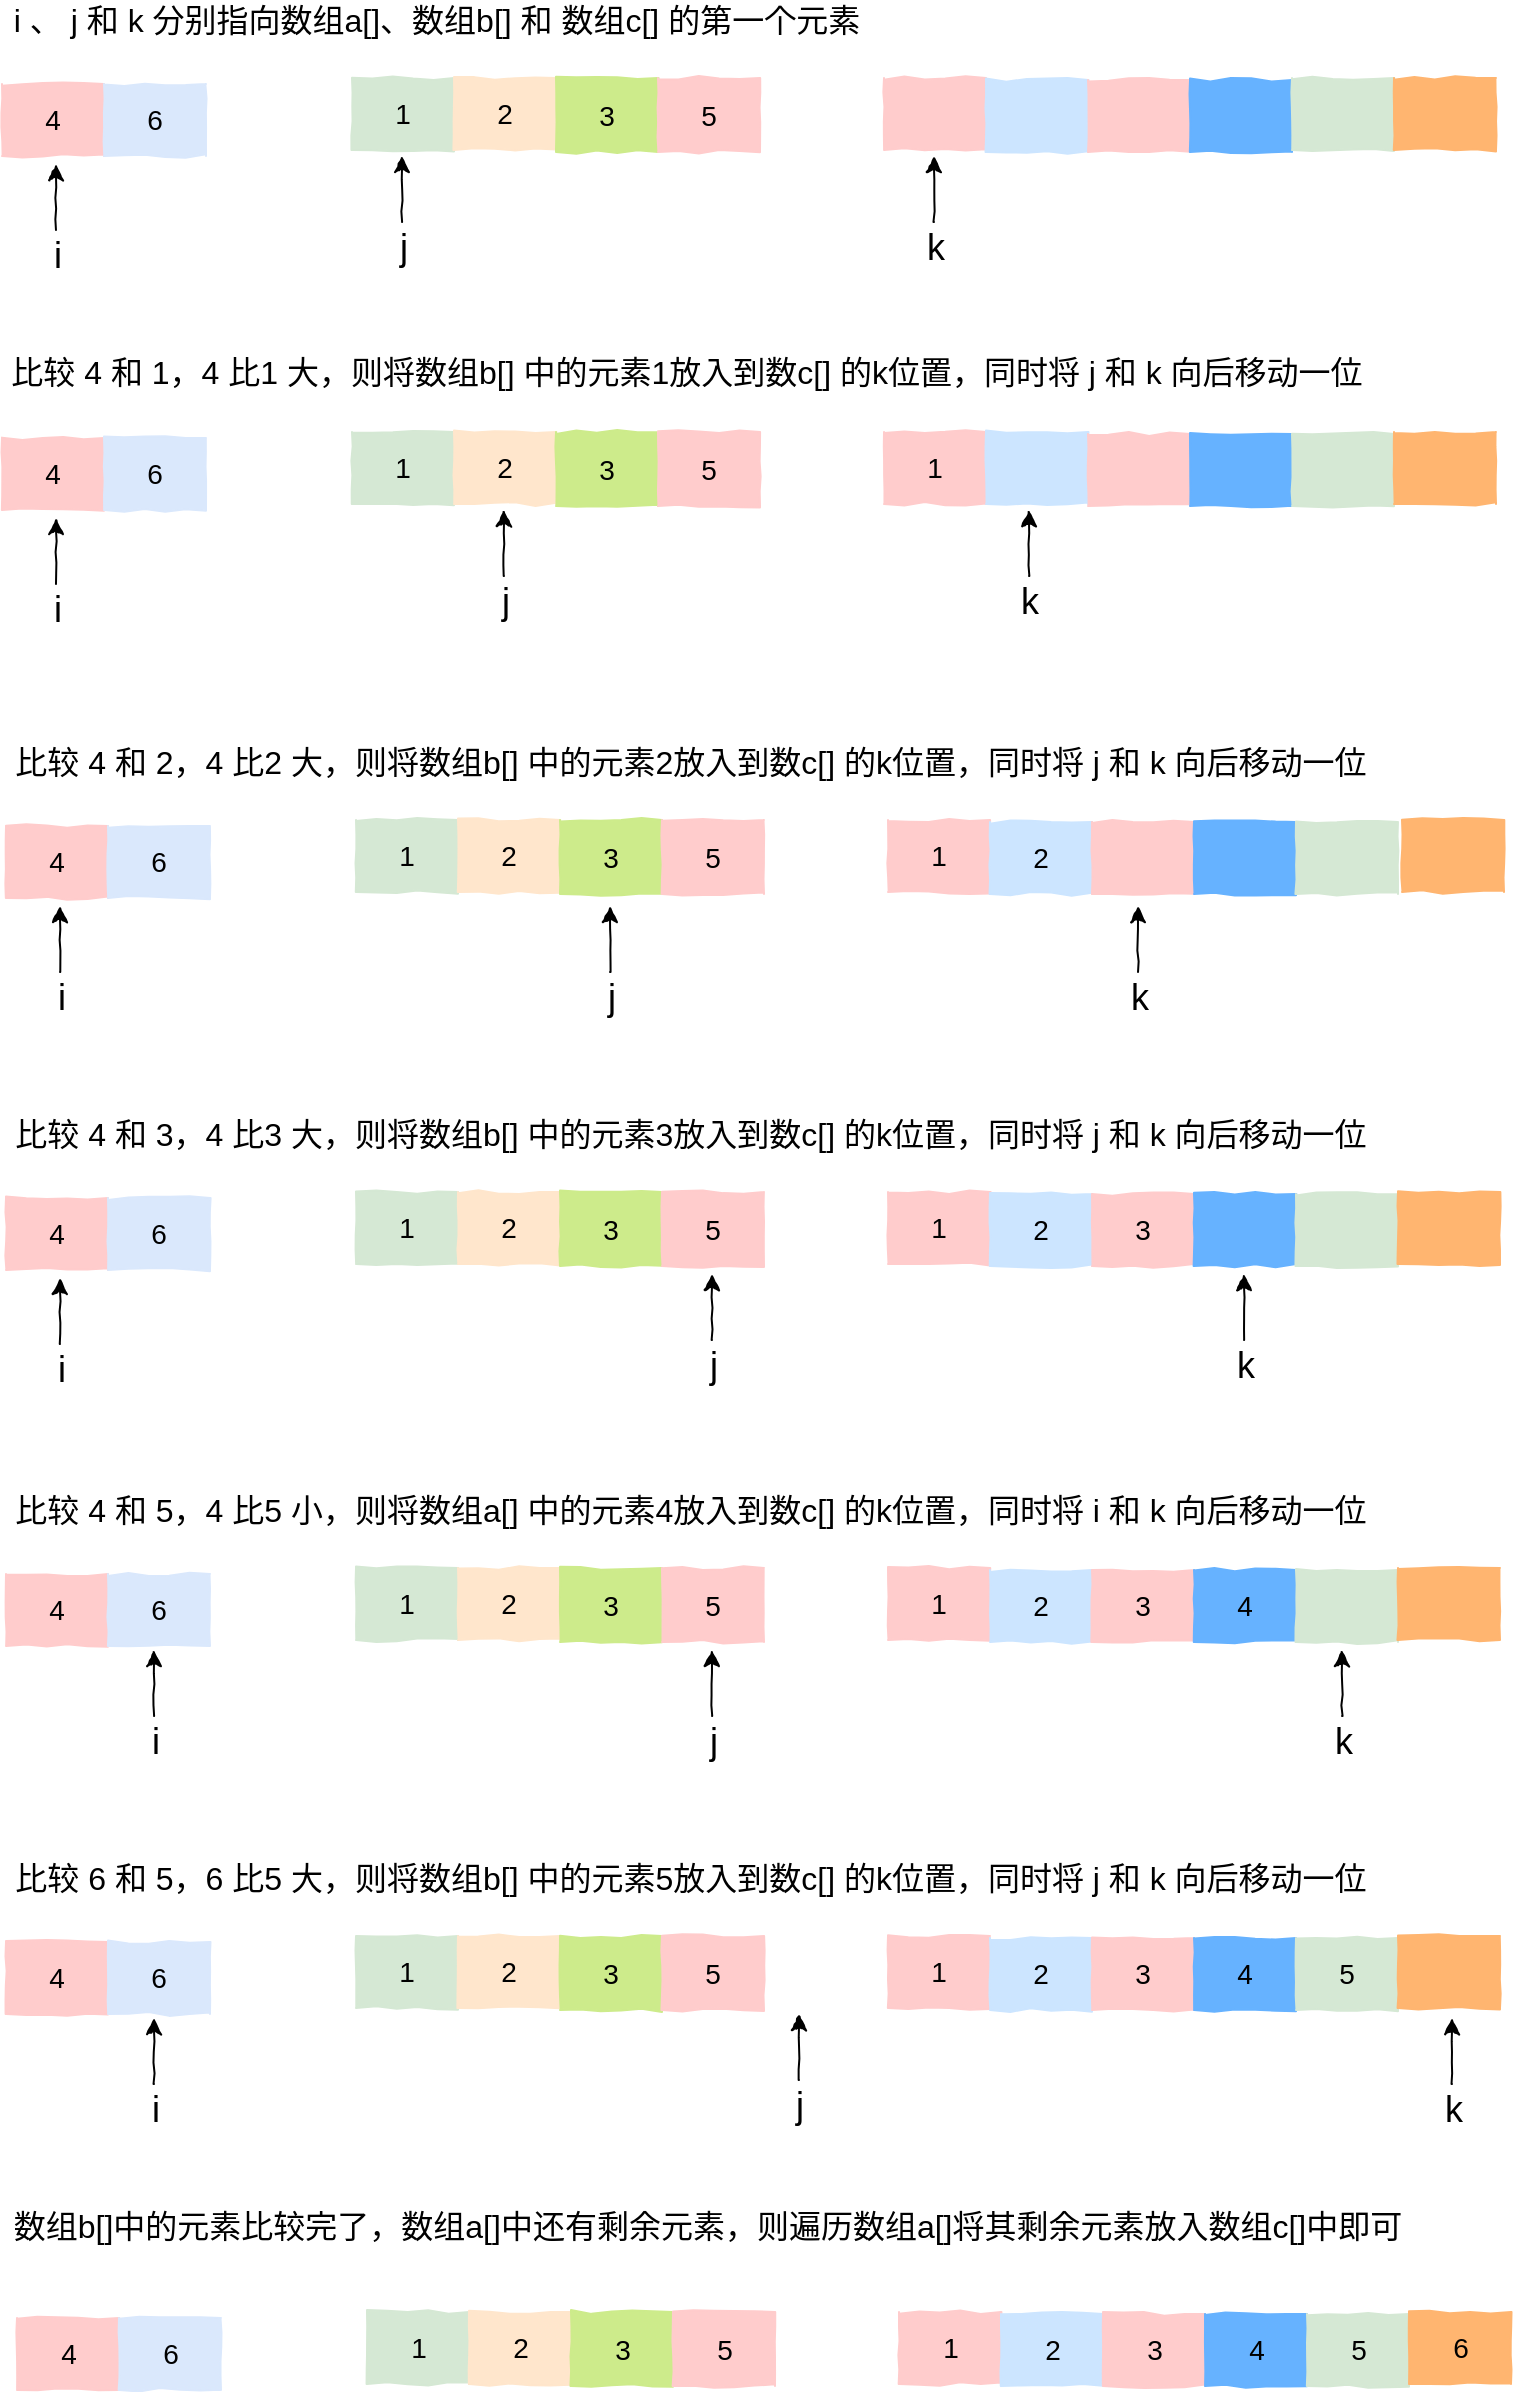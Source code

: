 <mxfile version="14.1.2" type="github">
  <diagram id="YcBfiyrwg4JbPuCtwZ64" name="Page-1">
    <mxGraphModel dx="1004" dy="547" grid="0" gridSize="10" guides="1" tooltips="1" connect="1" arrows="1" fold="1" page="1" pageScale="1" pageWidth="1100" pageHeight="1600" math="0" shadow="0">
      <root>
        <mxCell id="0" />
        <mxCell id="1" parent="0" />
        <mxCell id="HSPPrM_fJ0phIz9tJUER-13" value="&lt;font style=&quot;font-size: 14px&quot;&gt;4&lt;/font&gt;" style="rounded=0;whiteSpace=wrap;html=1;comic=1;strokeColor=#FFCCCC;fillColor=#FFCCCC;" vertex="1" parent="1">
          <mxGeometry x="92" y="356" width="51" height="36" as="geometry" />
        </mxCell>
        <mxCell id="HSPPrM_fJ0phIz9tJUER-15" value="&lt;font style=&quot;font-size: 14px&quot;&gt;6&lt;/font&gt;" style="rounded=0;whiteSpace=wrap;html=1;comic=1;fillColor=#dae8fc;strokeColor=#DAE8FC;" vertex="1" parent="1">
          <mxGeometry x="143" y="356" width="51" height="36" as="geometry" />
        </mxCell>
        <mxCell id="HSPPrM_fJ0phIz9tJUER-16" value="&lt;font style=&quot;font-size: 14px&quot;&gt;1&lt;/font&gt;" style="rounded=0;whiteSpace=wrap;html=1;comic=1;fillColor=#d5e8d4;strokeColor=#D5E8D4;" vertex="1" parent="1">
          <mxGeometry x="267" y="353" width="51" height="36" as="geometry" />
        </mxCell>
        <mxCell id="HSPPrM_fJ0phIz9tJUER-17" value="&lt;font style=&quot;font-size: 14px&quot;&gt;2&lt;/font&gt;" style="rounded=0;whiteSpace=wrap;html=1;comic=1;fillColor=#ffe6cc;strokeColor=#FFE6CC;" vertex="1" parent="1">
          <mxGeometry x="318" y="353" width="51" height="36" as="geometry" />
        </mxCell>
        <mxCell id="HSPPrM_fJ0phIz9tJUER-19" value="&lt;font style=&quot;font-size: 14px&quot;&gt;3&lt;/font&gt;" style="rounded=0;whiteSpace=wrap;html=1;comic=1;fillColor=#cdeb8b;strokeColor=#CDEB8B;" vertex="1" parent="1">
          <mxGeometry x="369" y="353" width="51" height="37" as="geometry" />
        </mxCell>
        <mxCell id="HSPPrM_fJ0phIz9tJUER-20" value="&lt;font style=&quot;font-size: 14px&quot;&gt;5&lt;/font&gt;" style="rounded=0;whiteSpace=wrap;html=1;comic=1;fillColor=#ffcccc;strokeColor=#FFCCCC;" vertex="1" parent="1">
          <mxGeometry x="420" y="353" width="51" height="37" as="geometry" />
        </mxCell>
        <mxCell id="HSPPrM_fJ0phIz9tJUER-21" value="&lt;font style=&quot;font-size: 14px&quot;&gt;1&lt;/font&gt;" style="rounded=0;whiteSpace=wrap;html=1;comic=1;strokeColor=#FFCCCC;fillColor=#FFCCCC;" vertex="1" parent="1">
          <mxGeometry x="533" y="353" width="51" height="36" as="geometry" />
        </mxCell>
        <mxCell id="HSPPrM_fJ0phIz9tJUER-22" value="" style="rounded=0;whiteSpace=wrap;html=1;comic=1;fillColor=#cce5ff;strokeColor=#CCE5FF;" vertex="1" parent="1">
          <mxGeometry x="584" y="353" width="51" height="36" as="geometry" />
        </mxCell>
        <mxCell id="HSPPrM_fJ0phIz9tJUER-24" value="" style="rounded=0;whiteSpace=wrap;html=1;comic=1;fillColor=#FFCCCC;strokeColor=#FFCCCC;" vertex="1" parent="1">
          <mxGeometry x="635" y="354" width="51" height="36" as="geometry" />
        </mxCell>
        <mxCell id="HSPPrM_fJ0phIz9tJUER-27" value="" style="rounded=0;whiteSpace=wrap;html=1;comic=1;fillColor=#66B2FF;strokeColor=#66B2FF;" vertex="1" parent="1">
          <mxGeometry x="686" y="354" width="51" height="36" as="geometry" />
        </mxCell>
        <mxCell id="HSPPrM_fJ0phIz9tJUER-32" value="" style="endArrow=classic;html=1;shadow=0;comic=1;" edge="1" parent="1">
          <mxGeometry width="50" height="50" relative="1" as="geometry">
            <mxPoint x="119" y="429" as="sourcePoint" />
            <mxPoint x="119" y="396" as="targetPoint" />
          </mxGeometry>
        </mxCell>
        <mxCell id="HSPPrM_fJ0phIz9tJUER-33" value="&lt;font style=&quot;font-size: 18px&quot;&gt;i&lt;/font&gt;" style="text;html=1;strokeColor=none;fillColor=none;align=center;verticalAlign=middle;whiteSpace=wrap;rounded=0;comic=1;" vertex="1" parent="1">
          <mxGeometry x="99.5" y="432" width="40" height="20" as="geometry" />
        </mxCell>
        <mxCell id="HSPPrM_fJ0phIz9tJUER-34" value="" style="endArrow=classic;html=1;shadow=0;comic=1;" edge="1" parent="1">
          <mxGeometry width="50" height="50" relative="1" as="geometry">
            <mxPoint x="343" y="425" as="sourcePoint" />
            <mxPoint x="343" y="392" as="targetPoint" />
          </mxGeometry>
        </mxCell>
        <mxCell id="HSPPrM_fJ0phIz9tJUER-35" value="&lt;font style=&quot;font-size: 18px&quot;&gt;j&lt;/font&gt;" style="text;html=1;strokeColor=none;fillColor=none;align=center;verticalAlign=middle;whiteSpace=wrap;rounded=0;comic=1;" vertex="1" parent="1">
          <mxGeometry x="323.5" y="428" width="40" height="20" as="geometry" />
        </mxCell>
        <mxCell id="HSPPrM_fJ0phIz9tJUER-37" value="&lt;font style=&quot;font-size: 16px&quot;&gt;i 、 j 和 k 分别指向数组a[]、数组b[] 和 数组c[] 的第一个元素&lt;/font&gt;" style="text;html=1;align=center;verticalAlign=middle;resizable=0;points=[];autosize=1;" vertex="1" parent="1">
          <mxGeometry x="92" y="137" width="433" height="19" as="geometry" />
        </mxCell>
        <mxCell id="HSPPrM_fJ0phIz9tJUER-38" value="&lt;font style=&quot;font-size: 14px&quot;&gt;4&lt;/font&gt;" style="rounded=0;whiteSpace=wrap;html=1;comic=1;strokeColor=#FFCCCC;fillColor=#FFCCCC;" vertex="1" parent="1">
          <mxGeometry x="94" y="550" width="51" height="36" as="geometry" />
        </mxCell>
        <mxCell id="HSPPrM_fJ0phIz9tJUER-39" value="&lt;font style=&quot;font-size: 14px&quot;&gt;6&lt;/font&gt;" style="rounded=0;whiteSpace=wrap;html=1;comic=1;fillColor=#dae8fc;strokeColor=#DAE8FC;" vertex="1" parent="1">
          <mxGeometry x="145" y="550" width="51" height="36" as="geometry" />
        </mxCell>
        <mxCell id="HSPPrM_fJ0phIz9tJUER-40" value="&lt;font style=&quot;font-size: 14px&quot;&gt;1&lt;/font&gt;" style="rounded=0;whiteSpace=wrap;html=1;comic=1;fillColor=#d5e8d4;strokeColor=#D5E8D4;" vertex="1" parent="1">
          <mxGeometry x="269" y="547" width="51" height="36" as="geometry" />
        </mxCell>
        <mxCell id="HSPPrM_fJ0phIz9tJUER-41" value="&lt;font style=&quot;font-size: 14px&quot;&gt;2&lt;/font&gt;" style="rounded=0;whiteSpace=wrap;html=1;comic=1;fillColor=#ffe6cc;strokeColor=#FFE6CC;" vertex="1" parent="1">
          <mxGeometry x="320" y="547" width="51" height="36" as="geometry" />
        </mxCell>
        <mxCell id="HSPPrM_fJ0phIz9tJUER-42" value="&lt;font style=&quot;font-size: 14px&quot;&gt;3&lt;/font&gt;" style="rounded=0;whiteSpace=wrap;html=1;comic=1;fillColor=#cdeb8b;strokeColor=#CDEB8B;" vertex="1" parent="1">
          <mxGeometry x="371" y="547" width="51" height="37" as="geometry" />
        </mxCell>
        <mxCell id="HSPPrM_fJ0phIz9tJUER-43" value="&lt;font style=&quot;font-size: 14px&quot;&gt;5&lt;/font&gt;" style="rounded=0;whiteSpace=wrap;html=1;comic=1;fillColor=#FFCCCC;strokeColor=#FFCCCC;" vertex="1" parent="1">
          <mxGeometry x="422" y="547" width="51" height="37" as="geometry" />
        </mxCell>
        <mxCell id="HSPPrM_fJ0phIz9tJUER-44" value="&lt;font style=&quot;font-size: 14px&quot;&gt;1&lt;/font&gt;" style="rounded=0;whiteSpace=wrap;html=1;comic=1;strokeColor=#FFCCCC;fillColor=#FFCCCC;" vertex="1" parent="1">
          <mxGeometry x="535" y="547" width="51" height="36" as="geometry" />
        </mxCell>
        <mxCell id="HSPPrM_fJ0phIz9tJUER-45" value="&lt;font style=&quot;font-size: 14px&quot;&gt;2&lt;/font&gt;" style="rounded=0;whiteSpace=wrap;html=1;comic=1;fillColor=#cce5ff;strokeColor=#CCE5FF;" vertex="1" parent="1">
          <mxGeometry x="586" y="548" width="51" height="36" as="geometry" />
        </mxCell>
        <mxCell id="HSPPrM_fJ0phIz9tJUER-46" value="" style="rounded=0;whiteSpace=wrap;html=1;comic=1;fillColor=#FFCCCC;strokeColor=#FFCCCC;" vertex="1" parent="1">
          <mxGeometry x="637" y="548" width="51" height="36" as="geometry" />
        </mxCell>
        <mxCell id="HSPPrM_fJ0phIz9tJUER-47" value="" style="rounded=0;whiteSpace=wrap;html=1;comic=1;fillColor=#66B2FF;strokeColor=#66B2FF;" vertex="1" parent="1">
          <mxGeometry x="688" y="548" width="51" height="36" as="geometry" />
        </mxCell>
        <mxCell id="HSPPrM_fJ0phIz9tJUER-48" value="" style="endArrow=classic;html=1;shadow=0;comic=1;" edge="1" parent="1">
          <mxGeometry width="50" height="50" relative="1" as="geometry">
            <mxPoint x="121" y="623" as="sourcePoint" />
            <mxPoint x="121" y="590" as="targetPoint" />
          </mxGeometry>
        </mxCell>
        <mxCell id="HSPPrM_fJ0phIz9tJUER-49" value="&lt;font style=&quot;font-size: 18px&quot;&gt;i&lt;/font&gt;" style="text;html=1;strokeColor=none;fillColor=none;align=center;verticalAlign=middle;whiteSpace=wrap;rounded=0;comic=1;" vertex="1" parent="1">
          <mxGeometry x="101.5" y="626" width="40" height="20" as="geometry" />
        </mxCell>
        <mxCell id="HSPPrM_fJ0phIz9tJUER-50" value="" style="endArrow=classic;html=1;shadow=0;comic=1;" edge="1" parent="1">
          <mxGeometry width="50" height="50" relative="1" as="geometry">
            <mxPoint x="396" y="623" as="sourcePoint" />
            <mxPoint x="396" y="590" as="targetPoint" />
          </mxGeometry>
        </mxCell>
        <mxCell id="HSPPrM_fJ0phIz9tJUER-51" value="&lt;font style=&quot;font-size: 18px&quot;&gt;j&lt;/font&gt;" style="text;html=1;strokeColor=none;fillColor=none;align=center;verticalAlign=middle;whiteSpace=wrap;rounded=0;comic=1;" vertex="1" parent="1">
          <mxGeometry x="376.5" y="626" width="40" height="20" as="geometry" />
        </mxCell>
        <mxCell id="HSPPrM_fJ0phIz9tJUER-54" value="&lt;span style=&quot;font-size: 16px&quot;&gt;比较 4 和 1，4 比1 大，则将数组b[] 中的元素1放入到数c[] 的k位置，同时将 j 和 k 向后移动一位&lt;/span&gt;" style="text;html=1;strokeColor=none;fillColor=none;align=center;verticalAlign=middle;whiteSpace=wrap;rounded=0;comic=1;" vertex="1" parent="1">
          <mxGeometry x="92" y="311" width="685" height="24" as="geometry" />
        </mxCell>
        <mxCell id="HSPPrM_fJ0phIz9tJUER-57" value="&lt;font style=&quot;font-size: 14px&quot;&gt;4&lt;/font&gt;" style="rounded=0;whiteSpace=wrap;html=1;comic=1;strokeColor=#FFCCCC;fillColor=#FFCCCC;" vertex="1" parent="1">
          <mxGeometry x="92" y="179" width="51" height="36" as="geometry" />
        </mxCell>
        <mxCell id="HSPPrM_fJ0phIz9tJUER-58" value="&lt;font style=&quot;font-size: 14px&quot;&gt;6&lt;/font&gt;" style="rounded=0;whiteSpace=wrap;html=1;comic=1;fillColor=#dae8fc;strokeColor=#DAE8FC;" vertex="1" parent="1">
          <mxGeometry x="143" y="179" width="51" height="36" as="geometry" />
        </mxCell>
        <mxCell id="HSPPrM_fJ0phIz9tJUER-59" value="&lt;font style=&quot;font-size: 14px&quot;&gt;1&lt;/font&gt;" style="rounded=0;whiteSpace=wrap;html=1;comic=1;fillColor=#d5e8d4;strokeColor=#D5E8D4;" vertex="1" parent="1">
          <mxGeometry x="267" y="176" width="51" height="36" as="geometry" />
        </mxCell>
        <mxCell id="HSPPrM_fJ0phIz9tJUER-60" value="&lt;font style=&quot;font-size: 14px&quot;&gt;2&lt;/font&gt;" style="rounded=0;whiteSpace=wrap;html=1;comic=1;fillColor=#ffe6cc;strokeColor=#FFE6CC;" vertex="1" parent="1">
          <mxGeometry x="318" y="176" width="51" height="36" as="geometry" />
        </mxCell>
        <mxCell id="HSPPrM_fJ0phIz9tJUER-61" value="&lt;font style=&quot;font-size: 14px&quot;&gt;3&lt;/font&gt;" style="rounded=0;whiteSpace=wrap;html=1;comic=1;fillColor=#cdeb8b;strokeColor=#CDEB8B;" vertex="1" parent="1">
          <mxGeometry x="369" y="176" width="51" height="37" as="geometry" />
        </mxCell>
        <mxCell id="HSPPrM_fJ0phIz9tJUER-62" value="&lt;font style=&quot;font-size: 14px&quot;&gt;5&lt;/font&gt;" style="rounded=0;whiteSpace=wrap;html=1;comic=1;fillColor=#ffcccc;strokeColor=#FFCCCC;" vertex="1" parent="1">
          <mxGeometry x="420" y="176" width="51" height="37" as="geometry" />
        </mxCell>
        <mxCell id="HSPPrM_fJ0phIz9tJUER-63" value="" style="rounded=0;whiteSpace=wrap;html=1;comic=1;strokeColor=#FFCCCC;fillColor=#FFCCCC;" vertex="1" parent="1">
          <mxGeometry x="533" y="176" width="51" height="36" as="geometry" />
        </mxCell>
        <mxCell id="HSPPrM_fJ0phIz9tJUER-64" value="" style="rounded=0;whiteSpace=wrap;html=1;comic=1;fillColor=#cce5ff;strokeColor=#CCE5FF;" vertex="1" parent="1">
          <mxGeometry x="584" y="177" width="51" height="36" as="geometry" />
        </mxCell>
        <mxCell id="HSPPrM_fJ0phIz9tJUER-65" value="" style="rounded=0;whiteSpace=wrap;html=1;comic=1;fillColor=#FFCCCC;strokeColor=#FFCCCC;" vertex="1" parent="1">
          <mxGeometry x="635" y="177" width="51" height="36" as="geometry" />
        </mxCell>
        <mxCell id="HSPPrM_fJ0phIz9tJUER-66" value="" style="rounded=0;whiteSpace=wrap;html=1;comic=1;fillColor=#66B2FF;strokeColor=#66B2FF;" vertex="1" parent="1">
          <mxGeometry x="686" y="177" width="51" height="36" as="geometry" />
        </mxCell>
        <mxCell id="HSPPrM_fJ0phIz9tJUER-67" value="" style="endArrow=classic;html=1;shadow=0;comic=1;" edge="1" parent="1">
          <mxGeometry width="50" height="50" relative="1" as="geometry">
            <mxPoint x="119" y="252" as="sourcePoint" />
            <mxPoint x="119" y="219" as="targetPoint" />
          </mxGeometry>
        </mxCell>
        <mxCell id="HSPPrM_fJ0phIz9tJUER-68" value="&lt;font style=&quot;font-size: 18px&quot;&gt;i&lt;/font&gt;" style="text;html=1;strokeColor=none;fillColor=none;align=center;verticalAlign=middle;whiteSpace=wrap;rounded=0;comic=1;" vertex="1" parent="1">
          <mxGeometry x="99.5" y="255" width="40" height="20" as="geometry" />
        </mxCell>
        <mxCell id="HSPPrM_fJ0phIz9tJUER-69" value="" style="endArrow=classic;html=1;shadow=0;comic=1;" edge="1" parent="1">
          <mxGeometry width="50" height="50" relative="1" as="geometry">
            <mxPoint x="292" y="248" as="sourcePoint" />
            <mxPoint x="292" y="215" as="targetPoint" />
          </mxGeometry>
        </mxCell>
        <mxCell id="HSPPrM_fJ0phIz9tJUER-70" value="&lt;font style=&quot;font-size: 18px&quot;&gt;j&lt;/font&gt;" style="text;html=1;strokeColor=none;fillColor=none;align=center;verticalAlign=middle;whiteSpace=wrap;rounded=0;comic=1;" vertex="1" parent="1">
          <mxGeometry x="272.5" y="251" width="40" height="20" as="geometry" />
        </mxCell>
        <mxCell id="HSPPrM_fJ0phIz9tJUER-71" value="" style="endArrow=classic;html=1;shadow=0;comic=1;" edge="1" parent="1">
          <mxGeometry width="50" height="50" relative="1" as="geometry">
            <mxPoint x="558" y="248" as="sourcePoint" />
            <mxPoint x="558" y="215" as="targetPoint" />
          </mxGeometry>
        </mxCell>
        <mxCell id="HSPPrM_fJ0phIz9tJUER-72" value="&lt;span style=&quot;font-size: 18px&quot;&gt;k&lt;/span&gt;" style="text;html=1;strokeColor=none;fillColor=none;align=center;verticalAlign=middle;whiteSpace=wrap;rounded=0;comic=1;" vertex="1" parent="1">
          <mxGeometry x="538.5" y="251" width="40" height="20" as="geometry" />
        </mxCell>
        <mxCell id="HSPPrM_fJ0phIz9tJUER-74" value="" style="rounded=0;whiteSpace=wrap;html=1;comic=1;fillColor=#d5e8d4;strokeColor=#D5E8D4;" vertex="1" parent="1">
          <mxGeometry x="737" y="176" width="51" height="36" as="geometry" />
        </mxCell>
        <mxCell id="HSPPrM_fJ0phIz9tJUER-75" value="" style="rounded=0;whiteSpace=wrap;html=1;comic=1;fillColor=#FFB570;strokeColor=#FFB570;" vertex="1" parent="1">
          <mxGeometry x="788" y="176" width="51" height="36" as="geometry" />
        </mxCell>
        <mxCell id="HSPPrM_fJ0phIz9tJUER-76" value="" style="rounded=0;whiteSpace=wrap;html=1;comic=1;fillColor=#d5e8d4;strokeColor=#D5E8D4;" vertex="1" parent="1">
          <mxGeometry x="737" y="354" width="51" height="36" as="geometry" />
        </mxCell>
        <mxCell id="HSPPrM_fJ0phIz9tJUER-77" value="" style="rounded=0;whiteSpace=wrap;html=1;comic=1;fillColor=#FFB570;strokeColor=#FFB570;" vertex="1" parent="1">
          <mxGeometry x="788" y="353" width="51" height="36" as="geometry" />
        </mxCell>
        <mxCell id="HSPPrM_fJ0phIz9tJUER-78" value="" style="rounded=0;whiteSpace=wrap;html=1;comic=1;fillColor=#d5e8d4;strokeColor=#D5E8D4;" vertex="1" parent="1">
          <mxGeometry x="739" y="548" width="51" height="36" as="geometry" />
        </mxCell>
        <mxCell id="HSPPrM_fJ0phIz9tJUER-79" value="" style="rounded=0;whiteSpace=wrap;html=1;comic=1;fillColor=#FFB570;strokeColor=#FFB570;" vertex="1" parent="1">
          <mxGeometry x="792" y="547" width="51" height="36" as="geometry" />
        </mxCell>
        <mxCell id="HSPPrM_fJ0phIz9tJUER-81" value="" style="endArrow=classic;html=1;shadow=0;comic=1;" edge="1" parent="1">
          <mxGeometry width="50" height="50" relative="1" as="geometry">
            <mxPoint x="605.5" y="425" as="sourcePoint" />
            <mxPoint x="605.5" y="392" as="targetPoint" />
          </mxGeometry>
        </mxCell>
        <mxCell id="HSPPrM_fJ0phIz9tJUER-82" value="&lt;span style=&quot;font-size: 18px&quot;&gt;k&lt;/span&gt;" style="text;html=1;strokeColor=none;fillColor=none;align=center;verticalAlign=middle;whiteSpace=wrap;rounded=0;comic=1;" vertex="1" parent="1">
          <mxGeometry x="586" y="428" width="40" height="20" as="geometry" />
        </mxCell>
        <mxCell id="HSPPrM_fJ0phIz9tJUER-83" value="&lt;span style=&quot;font-size: 16px&quot;&gt;比较 4 和 2，4 比2 大，则将数组b[] 中的元素2放入到数c[] 的k位置，同时将 j 和 k 向后移动一位&lt;/span&gt;" style="text;html=1;strokeColor=none;fillColor=none;align=center;verticalAlign=middle;whiteSpace=wrap;rounded=0;comic=1;" vertex="1" parent="1">
          <mxGeometry x="94" y="506" width="685" height="24" as="geometry" />
        </mxCell>
        <mxCell id="HSPPrM_fJ0phIz9tJUER-84" value="" style="endArrow=classic;html=1;shadow=0;comic=1;" edge="1" parent="1">
          <mxGeometry width="50" height="50" relative="1" as="geometry">
            <mxPoint x="660" y="623" as="sourcePoint" />
            <mxPoint x="660" y="590" as="targetPoint" />
          </mxGeometry>
        </mxCell>
        <mxCell id="HSPPrM_fJ0phIz9tJUER-85" value="&lt;span style=&quot;font-size: 18px&quot;&gt;k&lt;/span&gt;" style="text;html=1;strokeColor=none;fillColor=none;align=center;verticalAlign=middle;whiteSpace=wrap;rounded=0;comic=1;" vertex="1" parent="1">
          <mxGeometry x="640.5" y="626" width="40" height="20" as="geometry" />
        </mxCell>
        <mxCell id="HSPPrM_fJ0phIz9tJUER-87" value="&lt;font style=&quot;font-size: 14px&quot;&gt;4&lt;/font&gt;" style="rounded=0;whiteSpace=wrap;html=1;comic=1;strokeColor=#FFCCCC;fillColor=#FFCCCC;" vertex="1" parent="1">
          <mxGeometry x="94" y="736" width="51" height="36" as="geometry" />
        </mxCell>
        <mxCell id="HSPPrM_fJ0phIz9tJUER-88" value="&lt;font style=&quot;font-size: 14px&quot;&gt;6&lt;/font&gt;" style="rounded=0;whiteSpace=wrap;html=1;comic=1;fillColor=#dae8fc;strokeColor=#DAE8FC;" vertex="1" parent="1">
          <mxGeometry x="145" y="736" width="51" height="36" as="geometry" />
        </mxCell>
        <mxCell id="HSPPrM_fJ0phIz9tJUER-89" value="&lt;font style=&quot;font-size: 14px&quot;&gt;1&lt;/font&gt;" style="rounded=0;whiteSpace=wrap;html=1;comic=1;fillColor=#d5e8d4;strokeColor=#D5E8D4;" vertex="1" parent="1">
          <mxGeometry x="269" y="733" width="51" height="36" as="geometry" />
        </mxCell>
        <mxCell id="HSPPrM_fJ0phIz9tJUER-90" value="&lt;font style=&quot;font-size: 14px&quot;&gt;2&lt;/font&gt;" style="rounded=0;whiteSpace=wrap;html=1;comic=1;fillColor=#ffe6cc;strokeColor=#FFE6CC;" vertex="1" parent="1">
          <mxGeometry x="320" y="733" width="51" height="36" as="geometry" />
        </mxCell>
        <mxCell id="HSPPrM_fJ0phIz9tJUER-91" value="&lt;font style=&quot;font-size: 14px&quot;&gt;3&lt;/font&gt;" style="rounded=0;whiteSpace=wrap;html=1;comic=1;fillColor=#cdeb8b;strokeColor=#CDEB8B;" vertex="1" parent="1">
          <mxGeometry x="371" y="733" width="51" height="37" as="geometry" />
        </mxCell>
        <mxCell id="HSPPrM_fJ0phIz9tJUER-92" value="&lt;font style=&quot;font-size: 14px&quot;&gt;5&lt;/font&gt;" style="rounded=0;whiteSpace=wrap;html=1;comic=1;fillColor=#FFCCCC;strokeColor=#FFCCCC;" vertex="1" parent="1">
          <mxGeometry x="422" y="733" width="51" height="37" as="geometry" />
        </mxCell>
        <mxCell id="HSPPrM_fJ0phIz9tJUER-93" value="&lt;font style=&quot;font-size: 14px&quot;&gt;1&lt;/font&gt;" style="rounded=0;whiteSpace=wrap;html=1;comic=1;strokeColor=#FFCCCC;fillColor=#FFCCCC;" vertex="1" parent="1">
          <mxGeometry x="535" y="733" width="51" height="36" as="geometry" />
        </mxCell>
        <mxCell id="HSPPrM_fJ0phIz9tJUER-94" value="&lt;font style=&quot;font-size: 14px&quot;&gt;2&lt;/font&gt;" style="rounded=0;whiteSpace=wrap;html=1;comic=1;fillColor=#cce5ff;strokeColor=#CCE5FF;" vertex="1" parent="1">
          <mxGeometry x="586" y="734" width="51" height="36" as="geometry" />
        </mxCell>
        <mxCell id="HSPPrM_fJ0phIz9tJUER-95" value="&lt;font style=&quot;font-size: 14px&quot;&gt;3&lt;/font&gt;" style="rounded=0;whiteSpace=wrap;html=1;comic=1;fillColor=#FFCCCC;strokeColor=#FFCCCC;" vertex="1" parent="1">
          <mxGeometry x="637" y="734" width="51" height="36" as="geometry" />
        </mxCell>
        <mxCell id="HSPPrM_fJ0phIz9tJUER-96" value="" style="rounded=0;whiteSpace=wrap;html=1;comic=1;fillColor=#66B2FF;strokeColor=#66B2FF;" vertex="1" parent="1">
          <mxGeometry x="688" y="734" width="51" height="36" as="geometry" />
        </mxCell>
        <mxCell id="HSPPrM_fJ0phIz9tJUER-97" value="" style="endArrow=classic;html=1;shadow=0;comic=1;" edge="1" parent="1">
          <mxGeometry width="50" height="50" relative="1" as="geometry">
            <mxPoint x="121" y="809" as="sourcePoint" />
            <mxPoint x="121" y="776" as="targetPoint" />
          </mxGeometry>
        </mxCell>
        <mxCell id="HSPPrM_fJ0phIz9tJUER-98" value="&lt;font style=&quot;font-size: 18px&quot;&gt;i&lt;/font&gt;" style="text;html=1;strokeColor=none;fillColor=none;align=center;verticalAlign=middle;whiteSpace=wrap;rounded=0;comic=1;" vertex="1" parent="1">
          <mxGeometry x="101.5" y="812" width="40" height="20" as="geometry" />
        </mxCell>
        <mxCell id="HSPPrM_fJ0phIz9tJUER-99" value="" style="endArrow=classic;html=1;shadow=0;comic=1;" edge="1" parent="1">
          <mxGeometry width="50" height="50" relative="1" as="geometry">
            <mxPoint x="447" y="807" as="sourcePoint" />
            <mxPoint x="447" y="774" as="targetPoint" />
          </mxGeometry>
        </mxCell>
        <mxCell id="HSPPrM_fJ0phIz9tJUER-100" value="&lt;font style=&quot;font-size: 18px&quot;&gt;j&lt;/font&gt;" style="text;html=1;strokeColor=none;fillColor=none;align=center;verticalAlign=middle;whiteSpace=wrap;rounded=0;comic=1;" vertex="1" parent="1">
          <mxGeometry x="427.5" y="810" width="40" height="20" as="geometry" />
        </mxCell>
        <mxCell id="HSPPrM_fJ0phIz9tJUER-101" value="" style="rounded=0;whiteSpace=wrap;html=1;comic=1;fillColor=#d5e8d4;strokeColor=#D5E8D4;" vertex="1" parent="1">
          <mxGeometry x="739" y="734" width="51" height="36" as="geometry" />
        </mxCell>
        <mxCell id="HSPPrM_fJ0phIz9tJUER-102" value="" style="rounded=0;whiteSpace=wrap;html=1;comic=1;fillColor=#FFB570;strokeColor=#FFB570;" vertex="1" parent="1">
          <mxGeometry x="790" y="733" width="51" height="36" as="geometry" />
        </mxCell>
        <mxCell id="HSPPrM_fJ0phIz9tJUER-103" value="&lt;span style=&quot;font-size: 16px&quot;&gt;比较 4 和 3，4 比3 大，则将数组b[] 中的元素3放入到数c[] 的k位置，同时将 j 和 k 向后移动一位&lt;/span&gt;" style="text;html=1;strokeColor=none;fillColor=none;align=center;verticalAlign=middle;whiteSpace=wrap;rounded=0;comic=1;" vertex="1" parent="1">
          <mxGeometry x="94" y="692" width="685" height="24" as="geometry" />
        </mxCell>
        <mxCell id="HSPPrM_fJ0phIz9tJUER-104" value="" style="endArrow=classic;html=1;shadow=0;comic=1;" edge="1" parent="1">
          <mxGeometry width="50" height="50" relative="1" as="geometry">
            <mxPoint x="713" y="807" as="sourcePoint" />
            <mxPoint x="713" y="774" as="targetPoint" />
          </mxGeometry>
        </mxCell>
        <mxCell id="HSPPrM_fJ0phIz9tJUER-105" value="&lt;span style=&quot;font-size: 18px&quot;&gt;k&lt;/span&gt;" style="text;html=1;strokeColor=none;fillColor=none;align=center;verticalAlign=middle;whiteSpace=wrap;rounded=0;comic=1;" vertex="1" parent="1">
          <mxGeometry x="693.5" y="810" width="40" height="20" as="geometry" />
        </mxCell>
        <mxCell id="HSPPrM_fJ0phIz9tJUER-107" value="&lt;font style=&quot;font-size: 14px&quot;&gt;4&lt;/font&gt;" style="rounded=0;whiteSpace=wrap;html=1;comic=1;strokeColor=#FFCCCC;fillColor=#FFCCCC;" vertex="1" parent="1">
          <mxGeometry x="94" y="924" width="51" height="36" as="geometry" />
        </mxCell>
        <mxCell id="HSPPrM_fJ0phIz9tJUER-108" value="&lt;font style=&quot;font-size: 14px&quot;&gt;6&lt;/font&gt;" style="rounded=0;whiteSpace=wrap;html=1;comic=1;fillColor=#dae8fc;strokeColor=#DAE8FC;" vertex="1" parent="1">
          <mxGeometry x="145" y="924" width="51" height="36" as="geometry" />
        </mxCell>
        <mxCell id="HSPPrM_fJ0phIz9tJUER-109" value="&lt;font style=&quot;font-size: 14px&quot;&gt;1&lt;/font&gt;" style="rounded=0;whiteSpace=wrap;html=1;comic=1;fillColor=#d5e8d4;strokeColor=#D5E8D4;" vertex="1" parent="1">
          <mxGeometry x="269" y="921" width="51" height="36" as="geometry" />
        </mxCell>
        <mxCell id="HSPPrM_fJ0phIz9tJUER-110" value="&lt;font style=&quot;font-size: 14px&quot;&gt;2&lt;/font&gt;" style="rounded=0;whiteSpace=wrap;html=1;comic=1;fillColor=#ffe6cc;strokeColor=#FFE6CC;" vertex="1" parent="1">
          <mxGeometry x="320" y="921" width="51" height="36" as="geometry" />
        </mxCell>
        <mxCell id="HSPPrM_fJ0phIz9tJUER-111" value="&lt;font style=&quot;font-size: 14px&quot;&gt;3&lt;/font&gt;" style="rounded=0;whiteSpace=wrap;html=1;comic=1;fillColor=#cdeb8b;strokeColor=#CDEB8B;" vertex="1" parent="1">
          <mxGeometry x="371" y="921" width="51" height="37" as="geometry" />
        </mxCell>
        <mxCell id="HSPPrM_fJ0phIz9tJUER-112" value="&lt;font style=&quot;font-size: 14px&quot;&gt;5&lt;/font&gt;" style="rounded=0;whiteSpace=wrap;html=1;comic=1;fillColor=#FFCCCC;strokeColor=#FFCCCC;" vertex="1" parent="1">
          <mxGeometry x="422" y="921" width="51" height="37" as="geometry" />
        </mxCell>
        <mxCell id="HSPPrM_fJ0phIz9tJUER-113" value="&lt;font style=&quot;font-size: 14px&quot;&gt;1&lt;/font&gt;" style="rounded=0;whiteSpace=wrap;html=1;comic=1;strokeColor=#FFCCCC;fillColor=#FFCCCC;" vertex="1" parent="1">
          <mxGeometry x="535" y="921" width="51" height="36" as="geometry" />
        </mxCell>
        <mxCell id="HSPPrM_fJ0phIz9tJUER-114" value="&lt;font style=&quot;font-size: 14px&quot;&gt;2&lt;/font&gt;" style="rounded=0;whiteSpace=wrap;html=1;comic=1;fillColor=#cce5ff;strokeColor=#CCE5FF;" vertex="1" parent="1">
          <mxGeometry x="586" y="922" width="51" height="36" as="geometry" />
        </mxCell>
        <mxCell id="HSPPrM_fJ0phIz9tJUER-115" value="&lt;font style=&quot;font-size: 14px&quot;&gt;3&lt;/font&gt;" style="rounded=0;whiteSpace=wrap;html=1;comic=1;fillColor=#FFCCCC;strokeColor=#FFCCCC;" vertex="1" parent="1">
          <mxGeometry x="637" y="922" width="51" height="36" as="geometry" />
        </mxCell>
        <mxCell id="HSPPrM_fJ0phIz9tJUER-116" value="&lt;font style=&quot;font-size: 14px&quot;&gt;4&lt;/font&gt;" style="rounded=0;whiteSpace=wrap;html=1;comic=1;fillColor=#66B2FF;strokeColor=#66B2FF;" vertex="1" parent="1">
          <mxGeometry x="688" y="922" width="51" height="36" as="geometry" />
        </mxCell>
        <mxCell id="HSPPrM_fJ0phIz9tJUER-117" value="" style="endArrow=classic;html=1;shadow=0;comic=1;" edge="1" parent="1">
          <mxGeometry width="50" height="50" relative="1" as="geometry">
            <mxPoint x="168" y="995" as="sourcePoint" />
            <mxPoint x="168" y="962" as="targetPoint" />
          </mxGeometry>
        </mxCell>
        <mxCell id="HSPPrM_fJ0phIz9tJUER-118" value="&lt;font style=&quot;font-size: 18px&quot;&gt;i&lt;/font&gt;" style="text;html=1;strokeColor=none;fillColor=none;align=center;verticalAlign=middle;whiteSpace=wrap;rounded=0;comic=1;" vertex="1" parent="1">
          <mxGeometry x="148.5" y="998" width="40" height="20" as="geometry" />
        </mxCell>
        <mxCell id="HSPPrM_fJ0phIz9tJUER-119" value="" style="endArrow=classic;html=1;shadow=0;comic=1;" edge="1" parent="1">
          <mxGeometry width="50" height="50" relative="1" as="geometry">
            <mxPoint x="447" y="995" as="sourcePoint" />
            <mxPoint x="447" y="962" as="targetPoint" />
          </mxGeometry>
        </mxCell>
        <mxCell id="HSPPrM_fJ0phIz9tJUER-120" value="&lt;font style=&quot;font-size: 18px&quot;&gt;j&lt;/font&gt;" style="text;html=1;strokeColor=none;fillColor=none;align=center;verticalAlign=middle;whiteSpace=wrap;rounded=0;comic=1;" vertex="1" parent="1">
          <mxGeometry x="427.5" y="998" width="40" height="20" as="geometry" />
        </mxCell>
        <mxCell id="HSPPrM_fJ0phIz9tJUER-121" value="" style="rounded=0;whiteSpace=wrap;html=1;comic=1;fillColor=#d5e8d4;strokeColor=#D5E8D4;" vertex="1" parent="1">
          <mxGeometry x="739" y="922" width="51" height="36" as="geometry" />
        </mxCell>
        <mxCell id="HSPPrM_fJ0phIz9tJUER-122" value="" style="rounded=0;whiteSpace=wrap;html=1;comic=1;fillColor=#FFB570;strokeColor=#FFB570;" vertex="1" parent="1">
          <mxGeometry x="790" y="921" width="51" height="36" as="geometry" />
        </mxCell>
        <mxCell id="HSPPrM_fJ0phIz9tJUER-123" value="&lt;span style=&quot;font-size: 16px&quot;&gt;比较 4 和 5，4 比5 小，则将数组a[] 中的元素4放入到数c[] 的k位置，同时将 i 和 k 向后移动一位&lt;/span&gt;" style="text;html=1;strokeColor=none;fillColor=none;align=center;verticalAlign=middle;whiteSpace=wrap;rounded=0;comic=1;" vertex="1" parent="1">
          <mxGeometry x="94" y="880" width="685" height="24" as="geometry" />
        </mxCell>
        <mxCell id="HSPPrM_fJ0phIz9tJUER-124" value="" style="endArrow=classic;html=1;shadow=0;comic=1;" edge="1" parent="1">
          <mxGeometry width="50" height="50" relative="1" as="geometry">
            <mxPoint x="762" y="995" as="sourcePoint" />
            <mxPoint x="762" y="962" as="targetPoint" />
          </mxGeometry>
        </mxCell>
        <mxCell id="HSPPrM_fJ0phIz9tJUER-125" value="&lt;span style=&quot;font-size: 18px&quot;&gt;k&lt;/span&gt;" style="text;html=1;strokeColor=none;fillColor=none;align=center;verticalAlign=middle;whiteSpace=wrap;rounded=0;comic=1;" vertex="1" parent="1">
          <mxGeometry x="742.5" y="998" width="40" height="20" as="geometry" />
        </mxCell>
        <mxCell id="HSPPrM_fJ0phIz9tJUER-126" value="&lt;font style=&quot;font-size: 14px&quot;&gt;4&lt;/font&gt;" style="rounded=0;whiteSpace=wrap;html=1;comic=1;strokeColor=#FFCCCC;fillColor=#FFCCCC;" vertex="1" parent="1">
          <mxGeometry x="94" y="1108" width="51" height="36" as="geometry" />
        </mxCell>
        <mxCell id="HSPPrM_fJ0phIz9tJUER-127" value="&lt;font style=&quot;font-size: 14px&quot;&gt;6&lt;/font&gt;" style="rounded=0;whiteSpace=wrap;html=1;comic=1;fillColor=#dae8fc;strokeColor=#DAE8FC;" vertex="1" parent="1">
          <mxGeometry x="145" y="1108" width="51" height="36" as="geometry" />
        </mxCell>
        <mxCell id="HSPPrM_fJ0phIz9tJUER-128" value="&lt;font style=&quot;font-size: 14px&quot;&gt;1&lt;/font&gt;" style="rounded=0;whiteSpace=wrap;html=1;comic=1;fillColor=#d5e8d4;strokeColor=#D5E8D4;" vertex="1" parent="1">
          <mxGeometry x="269" y="1105" width="51" height="36" as="geometry" />
        </mxCell>
        <mxCell id="HSPPrM_fJ0phIz9tJUER-129" value="&lt;font style=&quot;font-size: 14px&quot;&gt;2&lt;/font&gt;" style="rounded=0;whiteSpace=wrap;html=1;comic=1;fillColor=#ffe6cc;strokeColor=#FFE6CC;" vertex="1" parent="1">
          <mxGeometry x="320" y="1105" width="51" height="36" as="geometry" />
        </mxCell>
        <mxCell id="HSPPrM_fJ0phIz9tJUER-130" value="&lt;font style=&quot;font-size: 14px&quot;&gt;3&lt;/font&gt;" style="rounded=0;whiteSpace=wrap;html=1;comic=1;fillColor=#cdeb8b;strokeColor=#CDEB8B;" vertex="1" parent="1">
          <mxGeometry x="371" y="1105" width="51" height="37" as="geometry" />
        </mxCell>
        <mxCell id="HSPPrM_fJ0phIz9tJUER-131" value="&lt;font style=&quot;font-size: 14px&quot;&gt;5&lt;/font&gt;" style="rounded=0;whiteSpace=wrap;html=1;comic=1;fillColor=#FFCCCC;strokeColor=#FFCCCC;" vertex="1" parent="1">
          <mxGeometry x="422" y="1105" width="51" height="37" as="geometry" />
        </mxCell>
        <mxCell id="HSPPrM_fJ0phIz9tJUER-132" value="&lt;font style=&quot;font-size: 14px&quot;&gt;1&lt;/font&gt;" style="rounded=0;whiteSpace=wrap;html=1;comic=1;strokeColor=#FFCCCC;fillColor=#FFCCCC;" vertex="1" parent="1">
          <mxGeometry x="535" y="1105" width="51" height="36" as="geometry" />
        </mxCell>
        <mxCell id="HSPPrM_fJ0phIz9tJUER-133" value="&lt;font style=&quot;font-size: 14px&quot;&gt;2&lt;/font&gt;" style="rounded=0;whiteSpace=wrap;html=1;comic=1;fillColor=#cce5ff;strokeColor=#CCE5FF;" vertex="1" parent="1">
          <mxGeometry x="586" y="1106" width="51" height="36" as="geometry" />
        </mxCell>
        <mxCell id="HSPPrM_fJ0phIz9tJUER-134" value="&lt;font style=&quot;font-size: 14px&quot;&gt;3&lt;/font&gt;" style="rounded=0;whiteSpace=wrap;html=1;comic=1;fillColor=#FFCCCC;strokeColor=#FFCCCC;" vertex="1" parent="1">
          <mxGeometry x="637" y="1106" width="51" height="36" as="geometry" />
        </mxCell>
        <mxCell id="HSPPrM_fJ0phIz9tJUER-135" value="&lt;font style=&quot;font-size: 14px&quot;&gt;4&lt;/font&gt;" style="rounded=0;whiteSpace=wrap;html=1;comic=1;fillColor=#66B2FF;strokeColor=#66B2FF;" vertex="1" parent="1">
          <mxGeometry x="688" y="1106" width="51" height="36" as="geometry" />
        </mxCell>
        <mxCell id="HSPPrM_fJ0phIz9tJUER-136" value="" style="endArrow=classic;html=1;shadow=0;comic=1;" edge="1" parent="1">
          <mxGeometry width="50" height="50" relative="1" as="geometry">
            <mxPoint x="168" y="1179" as="sourcePoint" />
            <mxPoint x="168" y="1146" as="targetPoint" />
          </mxGeometry>
        </mxCell>
        <mxCell id="HSPPrM_fJ0phIz9tJUER-137" value="&lt;font style=&quot;font-size: 18px&quot;&gt;i&lt;/font&gt;" style="text;html=1;strokeColor=none;fillColor=none;align=center;verticalAlign=middle;whiteSpace=wrap;rounded=0;comic=1;" vertex="1" parent="1">
          <mxGeometry x="148.5" y="1182" width="40" height="20" as="geometry" />
        </mxCell>
        <mxCell id="HSPPrM_fJ0phIz9tJUER-138" value="" style="endArrow=classic;html=1;shadow=0;comic=1;" edge="1" parent="1">
          <mxGeometry width="50" height="50" relative="1" as="geometry">
            <mxPoint x="490.5" y="1177" as="sourcePoint" />
            <mxPoint x="490.5" y="1144" as="targetPoint" />
          </mxGeometry>
        </mxCell>
        <mxCell id="HSPPrM_fJ0phIz9tJUER-139" value="&lt;font style=&quot;font-size: 18px&quot;&gt;j&lt;/font&gt;" style="text;html=1;strokeColor=none;fillColor=none;align=center;verticalAlign=middle;whiteSpace=wrap;rounded=0;comic=1;" vertex="1" parent="1">
          <mxGeometry x="471" y="1180" width="40" height="20" as="geometry" />
        </mxCell>
        <mxCell id="HSPPrM_fJ0phIz9tJUER-140" value="&lt;font style=&quot;font-size: 14px&quot;&gt;5&lt;/font&gt;" style="rounded=0;whiteSpace=wrap;html=1;comic=1;fillColor=#d5e8d4;strokeColor=#D5E8D4;" vertex="1" parent="1">
          <mxGeometry x="739" y="1106" width="51" height="36" as="geometry" />
        </mxCell>
        <mxCell id="HSPPrM_fJ0phIz9tJUER-141" value="" style="rounded=0;whiteSpace=wrap;html=1;comic=1;fillColor=#FFB570;strokeColor=#FFB570;" vertex="1" parent="1">
          <mxGeometry x="790" y="1105" width="51" height="36" as="geometry" />
        </mxCell>
        <mxCell id="HSPPrM_fJ0phIz9tJUER-142" value="&lt;span style=&quot;font-size: 16px&quot;&gt;比较 6 和 5，6 比5 大，则将数组b[] 中的元素5放入到数c[] 的k位置，同时将 j 和 k 向后移动一位&lt;/span&gt;" style="text;html=1;strokeColor=none;fillColor=none;align=center;verticalAlign=middle;whiteSpace=wrap;rounded=0;comic=1;" vertex="1" parent="1">
          <mxGeometry x="94" y="1064" width="685" height="24" as="geometry" />
        </mxCell>
        <mxCell id="HSPPrM_fJ0phIz9tJUER-143" value="" style="endArrow=classic;html=1;shadow=0;comic=1;" edge="1" parent="1">
          <mxGeometry width="50" height="50" relative="1" as="geometry">
            <mxPoint x="817" y="1179" as="sourcePoint" />
            <mxPoint x="817" y="1146" as="targetPoint" />
          </mxGeometry>
        </mxCell>
        <mxCell id="HSPPrM_fJ0phIz9tJUER-144" value="&lt;span style=&quot;font-size: 18px&quot;&gt;k&lt;/span&gt;" style="text;html=1;strokeColor=none;fillColor=none;align=center;verticalAlign=middle;whiteSpace=wrap;rounded=0;comic=1;" vertex="1" parent="1">
          <mxGeometry x="797.5" y="1182" width="40" height="20" as="geometry" />
        </mxCell>
        <mxCell id="HSPPrM_fJ0phIz9tJUER-145" value="&lt;span style=&quot;font-size: 16px&quot;&gt;数组b[]中的元素比较完了，数组a[]中还有剩余元素，则遍历数组a[]将其剩余元素放入数组c[]中即可&lt;/span&gt;" style="text;html=1;strokeColor=none;fillColor=none;align=center;verticalAlign=middle;whiteSpace=wrap;rounded=0;comic=1;" vertex="1" parent="1">
          <mxGeometry x="92" y="1238" width="706" height="24" as="geometry" />
        </mxCell>
        <mxCell id="HSPPrM_fJ0phIz9tJUER-146" value="&lt;font style=&quot;font-size: 14px&quot;&gt;4&lt;/font&gt;" style="rounded=0;whiteSpace=wrap;html=1;comic=1;strokeColor=#FFCCCC;fillColor=#FFCCCC;" vertex="1" parent="1">
          <mxGeometry x="99.5" y="1296" width="51" height="36" as="geometry" />
        </mxCell>
        <mxCell id="HSPPrM_fJ0phIz9tJUER-147" value="&lt;font style=&quot;font-size: 14px&quot;&gt;6&lt;/font&gt;" style="rounded=0;whiteSpace=wrap;html=1;comic=1;fillColor=#dae8fc;strokeColor=#DAE8FC;" vertex="1" parent="1">
          <mxGeometry x="150.5" y="1296" width="51" height="36" as="geometry" />
        </mxCell>
        <mxCell id="HSPPrM_fJ0phIz9tJUER-148" value="&lt;font style=&quot;font-size: 14px&quot;&gt;1&lt;/font&gt;" style="rounded=0;whiteSpace=wrap;html=1;comic=1;fillColor=#d5e8d4;strokeColor=#D5E8D4;" vertex="1" parent="1">
          <mxGeometry x="274.5" y="1293" width="51" height="36" as="geometry" />
        </mxCell>
        <mxCell id="HSPPrM_fJ0phIz9tJUER-149" value="&lt;font style=&quot;font-size: 14px&quot;&gt;2&lt;/font&gt;" style="rounded=0;whiteSpace=wrap;html=1;comic=1;fillColor=#ffe6cc;strokeColor=#FFE6CC;" vertex="1" parent="1">
          <mxGeometry x="325.5" y="1293" width="51" height="36" as="geometry" />
        </mxCell>
        <mxCell id="HSPPrM_fJ0phIz9tJUER-150" value="&lt;font style=&quot;font-size: 14px&quot;&gt;3&lt;/font&gt;" style="rounded=0;whiteSpace=wrap;html=1;comic=1;fillColor=#cdeb8b;strokeColor=#CDEB8B;" vertex="1" parent="1">
          <mxGeometry x="376.5" y="1293" width="51" height="37" as="geometry" />
        </mxCell>
        <mxCell id="HSPPrM_fJ0phIz9tJUER-151" value="&lt;font style=&quot;font-size: 14px&quot;&gt;5&lt;/font&gt;" style="rounded=0;whiteSpace=wrap;html=1;comic=1;fillColor=#FFCCCC;strokeColor=#FFCCCC;" vertex="1" parent="1">
          <mxGeometry x="427.5" y="1293" width="51" height="37" as="geometry" />
        </mxCell>
        <mxCell id="HSPPrM_fJ0phIz9tJUER-152" value="&lt;font style=&quot;font-size: 14px&quot;&gt;1&lt;/font&gt;" style="rounded=0;whiteSpace=wrap;html=1;comic=1;strokeColor=#FFCCCC;fillColor=#FFCCCC;" vertex="1" parent="1">
          <mxGeometry x="540.5" y="1293" width="51" height="36" as="geometry" />
        </mxCell>
        <mxCell id="HSPPrM_fJ0phIz9tJUER-153" value="&lt;font style=&quot;font-size: 14px&quot;&gt;2&lt;/font&gt;" style="rounded=0;whiteSpace=wrap;html=1;comic=1;fillColor=#cce5ff;strokeColor=#CCE5FF;" vertex="1" parent="1">
          <mxGeometry x="591.5" y="1294" width="51" height="36" as="geometry" />
        </mxCell>
        <mxCell id="HSPPrM_fJ0phIz9tJUER-154" value="&lt;font style=&quot;font-size: 14px&quot;&gt;3&lt;/font&gt;" style="rounded=0;whiteSpace=wrap;html=1;comic=1;fillColor=#FFCCCC;strokeColor=#FFCCCC;" vertex="1" parent="1">
          <mxGeometry x="642.5" y="1294" width="51" height="36" as="geometry" />
        </mxCell>
        <mxCell id="HSPPrM_fJ0phIz9tJUER-155" value="&lt;font style=&quot;font-size: 14px&quot;&gt;4&lt;/font&gt;" style="rounded=0;whiteSpace=wrap;html=1;comic=1;fillColor=#66B2FF;strokeColor=#66B2FF;" vertex="1" parent="1">
          <mxGeometry x="693.5" y="1294" width="51" height="36" as="geometry" />
        </mxCell>
        <mxCell id="HSPPrM_fJ0phIz9tJUER-160" value="&lt;font style=&quot;font-size: 14px&quot;&gt;5&lt;/font&gt;" style="rounded=0;whiteSpace=wrap;html=1;comic=1;fillColor=#d5e8d4;strokeColor=#D5E8D4;" vertex="1" parent="1">
          <mxGeometry x="744.5" y="1294" width="51" height="36" as="geometry" />
        </mxCell>
        <mxCell id="HSPPrM_fJ0phIz9tJUER-161" value="&lt;font style=&quot;font-size: 14px&quot;&gt;6&lt;/font&gt;" style="rounded=0;whiteSpace=wrap;html=1;comic=1;fillColor=#FFB570;strokeColor=#FFB570;" vertex="1" parent="1">
          <mxGeometry x="795.5" y="1293" width="51" height="36" as="geometry" />
        </mxCell>
      </root>
    </mxGraphModel>
  </diagram>
</mxfile>
